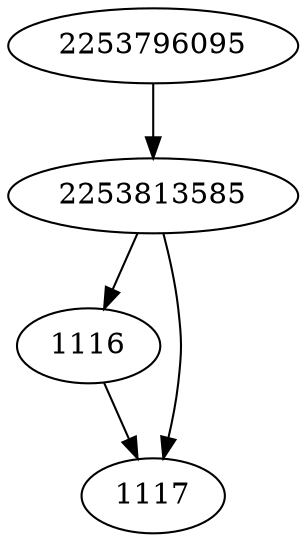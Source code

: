 strict digraph  {
2253813585;
1116;
1117;
2253796095;
2253813585 -> 1116;
2253813585 -> 1117;
1116 -> 1117;
2253796095 -> 2253813585;
}
